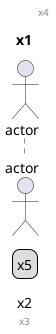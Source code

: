 {
  "sha1": "85a5fstt0jp6wy3zv5qwoj2amj4yv9g",
  "insertion": {
    "when": "2024-05-30T20:48:21.342Z",
    "url": "https://forum.plantuml.net/12731/add-null-character-to-%25filename-on-server-and-picoweb?show=12762",
    "user": "plantuml@gmail.com"
  }
}
@startuml
Title "x1"
actor actor
caption "x2"
footer "x3"
header "x4"
legend "x5"
@enduml
